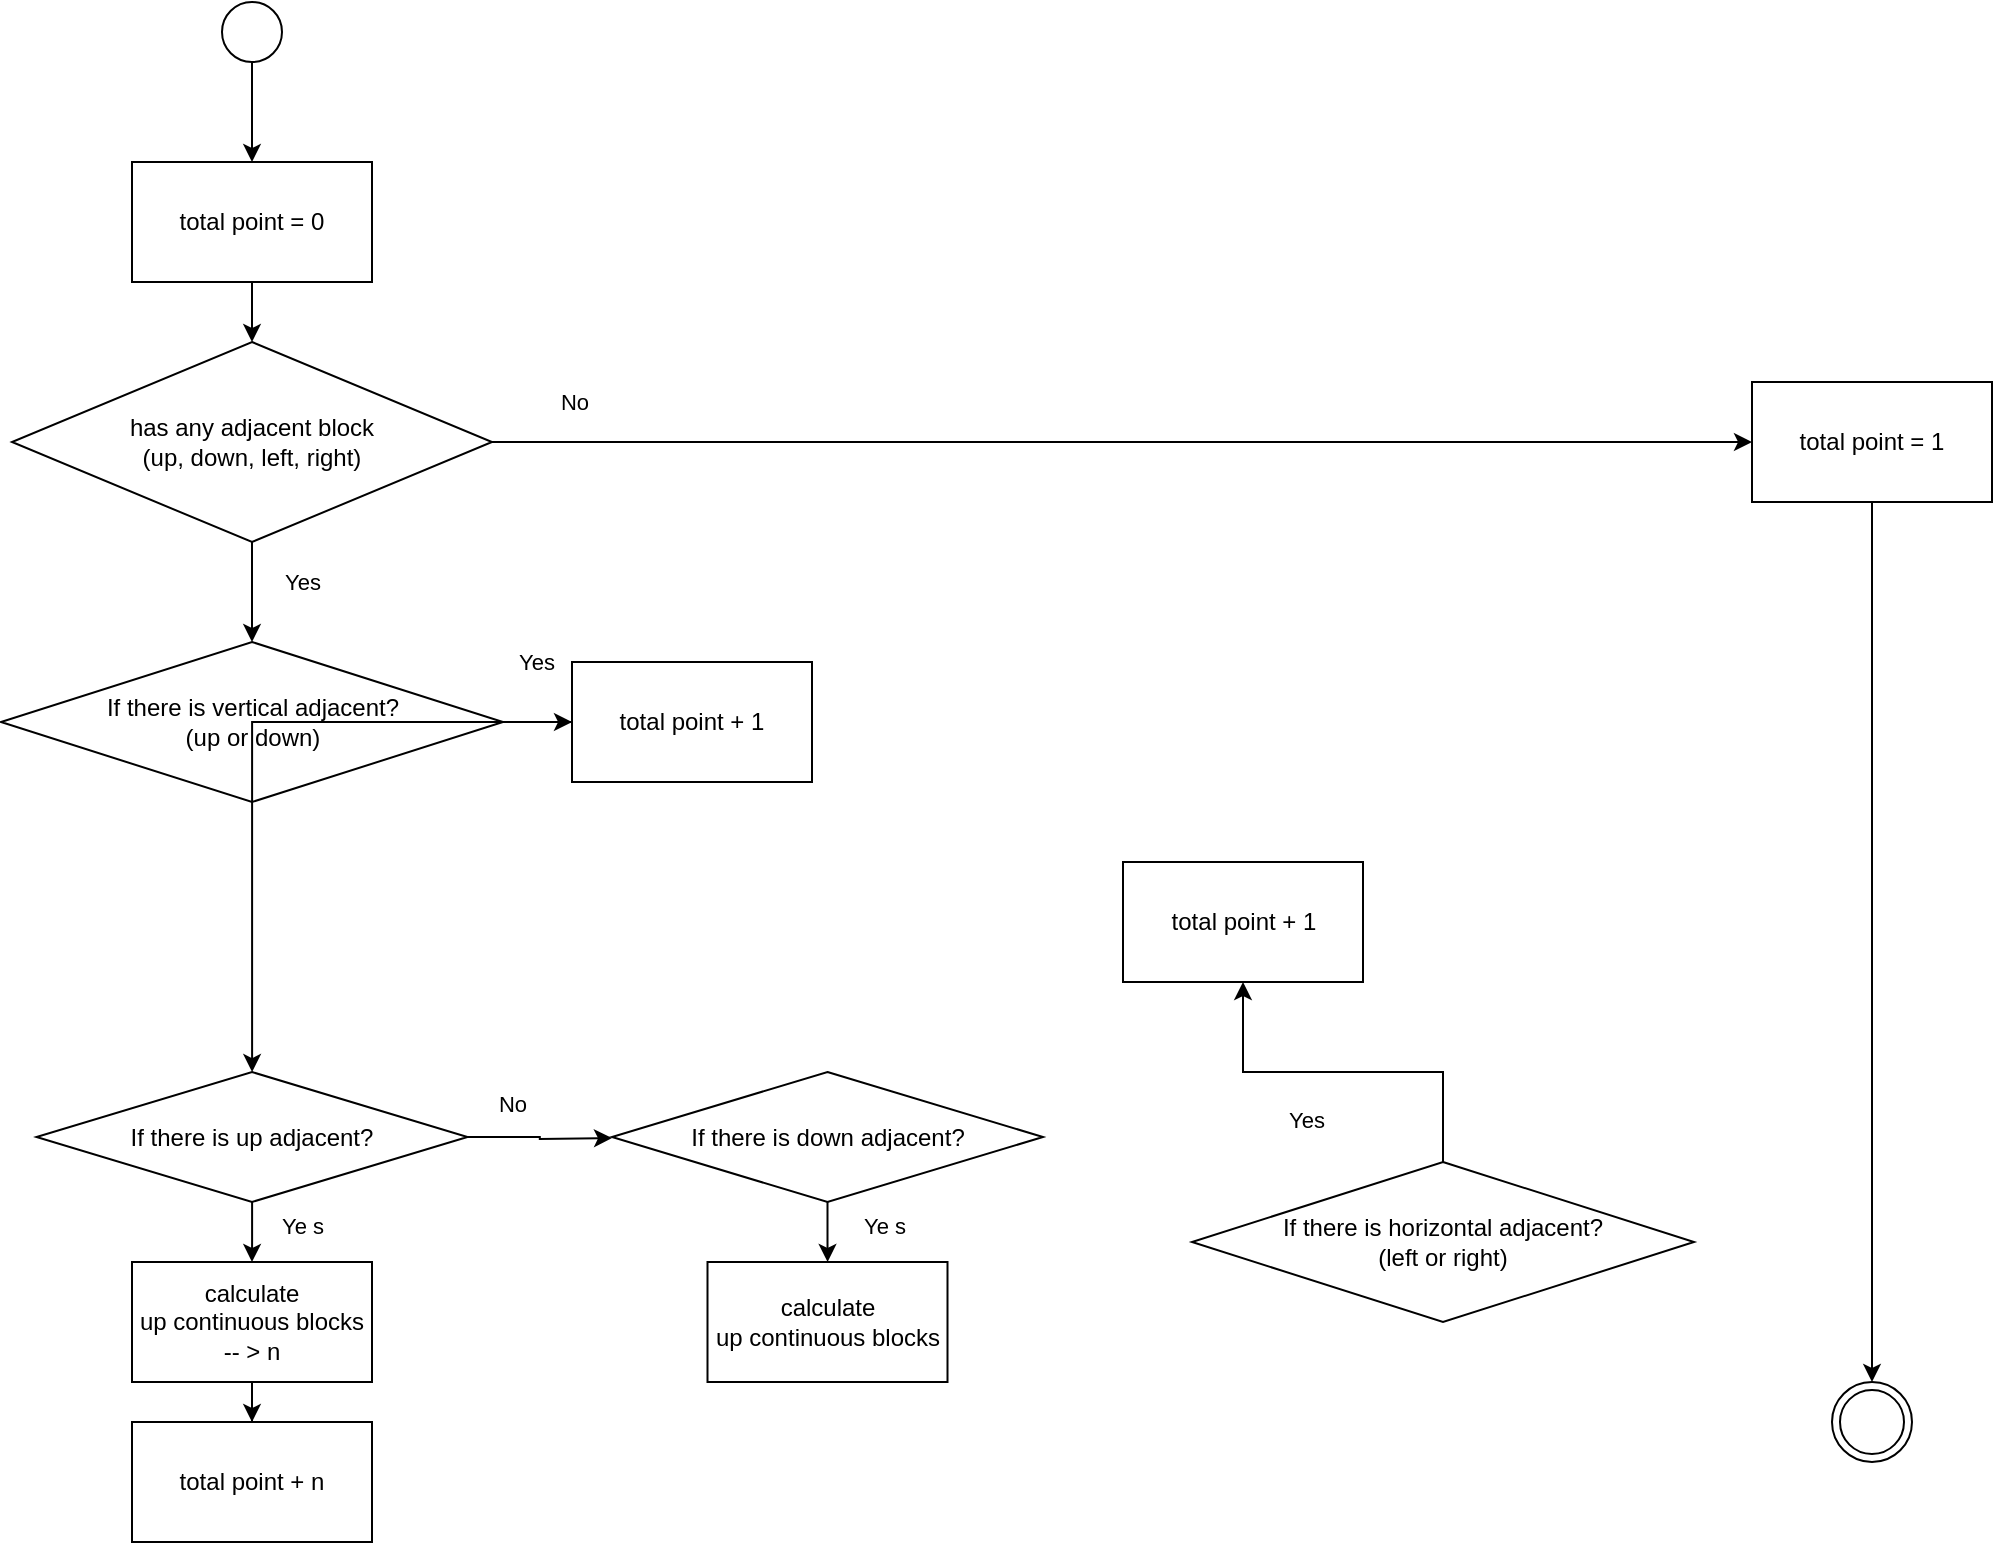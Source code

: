 <mxfile version="16.5.3" type="github">
  <diagram id="C5RBs43oDa-KdzZeNtuy" name="Page-1">
    <mxGraphModel dx="898" dy="561" grid="1" gridSize="10" guides="1" tooltips="1" connect="1" arrows="1" fold="1" page="1" pageScale="1" pageWidth="1169" pageHeight="827" math="0" shadow="0">
      <root>
        <mxCell id="WIyWlLk6GJQsqaUBKTNV-0" />
        <mxCell id="WIyWlLk6GJQsqaUBKTNV-1" parent="WIyWlLk6GJQsqaUBKTNV-0" />
        <mxCell id="rhr_RA5fy2N263FaqUiL-4" value="" style="edgeStyle=orthogonalEdgeStyle;rounded=0;orthogonalLoop=1;jettySize=auto;html=1;entryX=0.5;entryY=0;entryDx=0;entryDy=0;" edge="1" parent="WIyWlLk6GJQsqaUBKTNV-1" source="rhr_RA5fy2N263FaqUiL-0" target="rhr_RA5fy2N263FaqUiL-22">
          <mxGeometry relative="1" as="geometry">
            <mxPoint x="265.5" y="180" as="targetPoint" />
          </mxGeometry>
        </mxCell>
        <mxCell id="rhr_RA5fy2N263FaqUiL-0" value="" style="ellipse;whiteSpace=wrap;html=1;" vertex="1" parent="WIyWlLk6GJQsqaUBKTNV-1">
          <mxGeometry x="185" y="10" width="30" height="30" as="geometry" />
        </mxCell>
        <mxCell id="rhr_RA5fy2N263FaqUiL-9" value="No" style="edgeStyle=orthogonalEdgeStyle;rounded=0;orthogonalLoop=1;jettySize=auto;html=1;" edge="1" parent="WIyWlLk6GJQsqaUBKTNV-1" source="rhr_RA5fy2N263FaqUiL-5" target="rhr_RA5fy2N263FaqUiL-8">
          <mxGeometry x="-0.871" y="20" relative="1" as="geometry">
            <mxPoint as="offset" />
          </mxGeometry>
        </mxCell>
        <mxCell id="rhr_RA5fy2N263FaqUiL-5" value="&lt;span&gt;has any adjacent block&lt;/span&gt;&lt;br&gt;&lt;span&gt;(up, down, left, right)&lt;/span&gt;" style="rhombus;whiteSpace=wrap;html=1;" vertex="1" parent="WIyWlLk6GJQsqaUBKTNV-1">
          <mxGeometry x="80" y="180" width="240" height="100" as="geometry" />
        </mxCell>
        <mxCell id="rhr_RA5fy2N263FaqUiL-11" value="" style="edgeStyle=orthogonalEdgeStyle;rounded=0;orthogonalLoop=1;jettySize=auto;html=1;entryX=0.5;entryY=0;entryDx=0;entryDy=0;" edge="1" parent="WIyWlLk6GJQsqaUBKTNV-1" source="rhr_RA5fy2N263FaqUiL-8" target="rhr_RA5fy2N263FaqUiL-12">
          <mxGeometry relative="1" as="geometry">
            <mxPoint x="670" y="660" as="targetPoint" />
          </mxGeometry>
        </mxCell>
        <mxCell id="rhr_RA5fy2N263FaqUiL-8" value="total point = 1" style="whiteSpace=wrap;html=1;" vertex="1" parent="WIyWlLk6GJQsqaUBKTNV-1">
          <mxGeometry x="950" y="200" width="120" height="60" as="geometry" />
        </mxCell>
        <mxCell id="rhr_RA5fy2N263FaqUiL-12" value="" style="ellipse;shape=doubleEllipse;whiteSpace=wrap;html=1;aspect=fixed;" vertex="1" parent="WIyWlLk6GJQsqaUBKTNV-1">
          <mxGeometry x="990" y="700" width="40" height="40" as="geometry" />
        </mxCell>
        <mxCell id="rhr_RA5fy2N263FaqUiL-17" value="Yes" style="edgeStyle=orthogonalEdgeStyle;rounded=0;orthogonalLoop=1;jettySize=auto;html=1;exitX=0.5;exitY=1;exitDx=0;exitDy=0;" edge="1" parent="WIyWlLk6GJQsqaUBKTNV-1" source="rhr_RA5fy2N263FaqUiL-5" target="rhr_RA5fy2N263FaqUiL-16">
          <mxGeometry x="-0.2" y="25" relative="1" as="geometry">
            <mxPoint x="265.5" y="380" as="sourcePoint" />
            <mxPoint as="offset" />
          </mxGeometry>
        </mxCell>
        <mxCell id="rhr_RA5fy2N263FaqUiL-28" value="Yes" style="edgeStyle=orthogonalEdgeStyle;rounded=0;orthogonalLoop=1;jettySize=auto;html=1;" edge="1" parent="WIyWlLk6GJQsqaUBKTNV-1" source="rhr_RA5fy2N263FaqUiL-16" target="rhr_RA5fy2N263FaqUiL-27">
          <mxGeometry x="0.202" y="30" relative="1" as="geometry">
            <mxPoint as="offset" />
          </mxGeometry>
        </mxCell>
        <mxCell id="rhr_RA5fy2N263FaqUiL-16" value="If there is vertical adjacent?&lt;br&gt;(up or down)" style="rhombus;whiteSpace=wrap;html=1;" vertex="1" parent="WIyWlLk6GJQsqaUBKTNV-1">
          <mxGeometry x="74.5" y="330" width="251" height="80" as="geometry" />
        </mxCell>
        <mxCell id="rhr_RA5fy2N263FaqUiL-30" value="Yes" style="edgeStyle=orthogonalEdgeStyle;rounded=0;orthogonalLoop=1;jettySize=auto;html=1;" edge="1" parent="WIyWlLk6GJQsqaUBKTNV-1" source="rhr_RA5fy2N263FaqUiL-18" target="rhr_RA5fy2N263FaqUiL-29">
          <mxGeometry x="0.202" y="24" relative="1" as="geometry">
            <mxPoint as="offset" />
          </mxGeometry>
        </mxCell>
        <mxCell id="rhr_RA5fy2N263FaqUiL-18" value="If there is&amp;nbsp;horizontal adjacent?&lt;br&gt;(left or right)" style="rhombus;whiteSpace=wrap;html=1;" vertex="1" parent="WIyWlLk6GJQsqaUBKTNV-1">
          <mxGeometry x="670" y="590" width="251" height="80" as="geometry" />
        </mxCell>
        <mxCell id="rhr_RA5fy2N263FaqUiL-26" value="" style="edgeStyle=orthogonalEdgeStyle;rounded=0;orthogonalLoop=1;jettySize=auto;html=1;" edge="1" parent="WIyWlLk6GJQsqaUBKTNV-1" source="rhr_RA5fy2N263FaqUiL-22" target="rhr_RA5fy2N263FaqUiL-5">
          <mxGeometry relative="1" as="geometry" />
        </mxCell>
        <mxCell id="rhr_RA5fy2N263FaqUiL-22" value="total point = 0" style="whiteSpace=wrap;html=1;" vertex="1" parent="WIyWlLk6GJQsqaUBKTNV-1">
          <mxGeometry x="140" y="90" width="120" height="60" as="geometry" />
        </mxCell>
        <mxCell id="rhr_RA5fy2N263FaqUiL-32" value="" style="edgeStyle=orthogonalEdgeStyle;rounded=0;orthogonalLoop=1;jettySize=auto;html=1;" edge="1" parent="WIyWlLk6GJQsqaUBKTNV-1" source="rhr_RA5fy2N263FaqUiL-27" target="rhr_RA5fy2N263FaqUiL-31">
          <mxGeometry relative="1" as="geometry" />
        </mxCell>
        <mxCell id="rhr_RA5fy2N263FaqUiL-27" value="&lt;span&gt;total point + 1&lt;/span&gt;" style="whiteSpace=wrap;html=1;" vertex="1" parent="WIyWlLk6GJQsqaUBKTNV-1">
          <mxGeometry x="360" y="340" width="120" height="60" as="geometry" />
        </mxCell>
        <mxCell id="rhr_RA5fy2N263FaqUiL-29" value="&lt;span&gt;total point + 1&lt;/span&gt;" style="whiteSpace=wrap;html=1;" vertex="1" parent="WIyWlLk6GJQsqaUBKTNV-1">
          <mxGeometry x="635.5" y="440" width="120" height="60" as="geometry" />
        </mxCell>
        <mxCell id="rhr_RA5fy2N263FaqUiL-37" value="Ye s" style="edgeStyle=orthogonalEdgeStyle;rounded=0;orthogonalLoop=1;jettySize=auto;html=1;" edge="1" parent="WIyWlLk6GJQsqaUBKTNV-1" source="rhr_RA5fy2N263FaqUiL-31" target="rhr_RA5fy2N263FaqUiL-36">
          <mxGeometry x="-0.334" y="20" relative="1" as="geometry">
            <mxPoint x="5" y="2" as="offset" />
          </mxGeometry>
        </mxCell>
        <mxCell id="rhr_RA5fy2N263FaqUiL-39" value="No" style="edgeStyle=orthogonalEdgeStyle;rounded=0;orthogonalLoop=1;jettySize=auto;html=1;" edge="1" parent="WIyWlLk6GJQsqaUBKTNV-1" source="rhr_RA5fy2N263FaqUiL-31">
          <mxGeometry x="-0.387" y="17" relative="1" as="geometry">
            <mxPoint x="380" y="578" as="targetPoint" />
            <mxPoint as="offset" />
          </mxGeometry>
        </mxCell>
        <mxCell id="rhr_RA5fy2N263FaqUiL-31" value="If there is up adjacent?" style="rhombus;whiteSpace=wrap;html=1;" vertex="1" parent="WIyWlLk6GJQsqaUBKTNV-1">
          <mxGeometry x="92.25" y="545" width="215.5" height="65" as="geometry" />
        </mxCell>
        <mxCell id="rhr_RA5fy2N263FaqUiL-44" value="" style="edgeStyle=orthogonalEdgeStyle;rounded=0;orthogonalLoop=1;jettySize=auto;html=1;" edge="1" parent="WIyWlLk6GJQsqaUBKTNV-1" source="rhr_RA5fy2N263FaqUiL-36" target="rhr_RA5fy2N263FaqUiL-43">
          <mxGeometry relative="1" as="geometry" />
        </mxCell>
        <mxCell id="rhr_RA5fy2N263FaqUiL-36" value="calculate up&amp;nbsp;continuous blocks -- &amp;gt; n" style="whiteSpace=wrap;html=1;" vertex="1" parent="WIyWlLk6GJQsqaUBKTNV-1">
          <mxGeometry x="140" y="640" width="120" height="60" as="geometry" />
        </mxCell>
        <mxCell id="rhr_RA5fy2N263FaqUiL-42" value="Ye s" style="edgeStyle=orthogonalEdgeStyle;rounded=0;orthogonalLoop=1;jettySize=auto;html=1;" edge="1" parent="WIyWlLk6GJQsqaUBKTNV-1" source="rhr_RA5fy2N263FaqUiL-40" target="rhr_RA5fy2N263FaqUiL-41">
          <mxGeometry x="-0.335" y="22" relative="1" as="geometry">
            <mxPoint x="6" y="2" as="offset" />
          </mxGeometry>
        </mxCell>
        <mxCell id="rhr_RA5fy2N263FaqUiL-40" value="If there is down adjacent?" style="rhombus;whiteSpace=wrap;html=1;" vertex="1" parent="WIyWlLk6GJQsqaUBKTNV-1">
          <mxGeometry x="380" y="545" width="215.5" height="65" as="geometry" />
        </mxCell>
        <mxCell id="rhr_RA5fy2N263FaqUiL-41" value="calculate up&amp;nbsp;continuous blocks" style="whiteSpace=wrap;html=1;" vertex="1" parent="WIyWlLk6GJQsqaUBKTNV-1">
          <mxGeometry x="427.75" y="640" width="120" height="60" as="geometry" />
        </mxCell>
        <mxCell id="rhr_RA5fy2N263FaqUiL-43" value="&lt;span&gt;total point + n&lt;/span&gt;" style="whiteSpace=wrap;html=1;" vertex="1" parent="WIyWlLk6GJQsqaUBKTNV-1">
          <mxGeometry x="140" y="720" width="120" height="60" as="geometry" />
        </mxCell>
      </root>
    </mxGraphModel>
  </diagram>
</mxfile>
